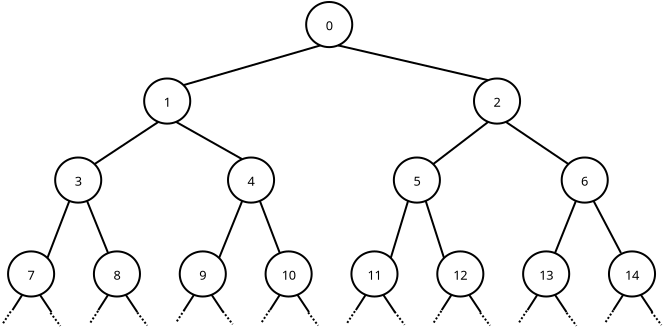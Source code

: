 <?xml version="1.0" encoding="UTF-8"?>
<dia:diagram xmlns:dia="http://www.lysator.liu.se/~alla/dia/">
  <dia:layer name="Background" visible="true" active="true">
    <dia:object type="Flowchart - Ellipse" version="0" id="O0">
      <dia:attribute name="obj_pos">
        <dia:point val="41.071,14.45"/>
      </dia:attribute>
      <dia:attribute name="obj_bb">
        <dia:rectangle val="41.021,14.4;43.426,16.756"/>
      </dia:attribute>
      <dia:attribute name="elem_corner">
        <dia:point val="41.071,14.45"/>
      </dia:attribute>
      <dia:attribute name="elem_width">
        <dia:real val="2.304"/>
      </dia:attribute>
      <dia:attribute name="elem_height">
        <dia:real val="2.256"/>
      </dia:attribute>
      <dia:attribute name="show_background">
        <dia:boolean val="true"/>
      </dia:attribute>
      <dia:attribute name="padding">
        <dia:real val="0.354"/>
      </dia:attribute>
      <dia:attribute name="text">
        <dia:composite type="text">
          <dia:attribute name="string">
            <dia:string>#6#</dia:string>
          </dia:attribute>
          <dia:attribute name="font">
            <dia:font family="sans" style="0" name="Helvetica"/>
          </dia:attribute>
          <dia:attribute name="height">
            <dia:real val="0.8"/>
          </dia:attribute>
          <dia:attribute name="pos">
            <dia:point val="42.224,15.773"/>
          </dia:attribute>
          <dia:attribute name="color">
            <dia:color val="#000000"/>
          </dia:attribute>
          <dia:attribute name="alignment">
            <dia:enum val="1"/>
          </dia:attribute>
        </dia:composite>
      </dia:attribute>
    </dia:object>
    <dia:object type="Standard - Line" version="0" id="O1">
      <dia:attribute name="obj_pos">
        <dia:point val="41.783,16.62"/>
      </dia:attribute>
      <dia:attribute name="obj_bb">
        <dia:rectangle val="40.671,16.555;41.848,19.296"/>
      </dia:attribute>
      <dia:attribute name="conn_endpoints">
        <dia:point val="41.783,16.62"/>
        <dia:point val="40.736,19.231"/>
      </dia:attribute>
      <dia:attribute name="numcp">
        <dia:int val="1"/>
      </dia:attribute>
      <dia:connections>
        <dia:connection handle="0" to="O0" connection="11"/>
        <dia:connection handle="1" to="O42" connection="3"/>
      </dia:connections>
    </dia:object>
    <dia:object type="Standard - Line" version="0" id="O2">
      <dia:attribute name="obj_pos">
        <dia:point val="42.664,16.62"/>
      </dia:attribute>
      <dia:attribute name="obj_bb">
        <dia:rectangle val="42.597,16.553;44.104,19.294"/>
      </dia:attribute>
      <dia:attribute name="conn_endpoints">
        <dia:point val="42.664,16.62"/>
        <dia:point val="44.036,19.227"/>
      </dia:attribute>
      <dia:attribute name="numcp">
        <dia:int val="1"/>
      </dia:attribute>
      <dia:connections>
        <dia:connection handle="0" to="O0" connection="13"/>
        <dia:connection handle="1" to="O39" connection="16"/>
      </dia:connections>
    </dia:object>
    <dia:object type="Flowchart - Ellipse" version="0" id="O3">
      <dia:attribute name="obj_pos">
        <dia:point val="24.387,14.45"/>
      </dia:attribute>
      <dia:attribute name="obj_bb">
        <dia:rectangle val="24.337,14.4;26.741,16.756"/>
      </dia:attribute>
      <dia:attribute name="elem_corner">
        <dia:point val="24.387,14.45"/>
      </dia:attribute>
      <dia:attribute name="elem_width">
        <dia:real val="2.304"/>
      </dia:attribute>
      <dia:attribute name="elem_height">
        <dia:real val="2.256"/>
      </dia:attribute>
      <dia:attribute name="show_background">
        <dia:boolean val="true"/>
      </dia:attribute>
      <dia:attribute name="padding">
        <dia:real val="0.354"/>
      </dia:attribute>
      <dia:attribute name="text">
        <dia:composite type="text">
          <dia:attribute name="string">
            <dia:string>#4#</dia:string>
          </dia:attribute>
          <dia:attribute name="font">
            <dia:font family="sans" style="0" name="Helvetica"/>
          </dia:attribute>
          <dia:attribute name="height">
            <dia:real val="0.8"/>
          </dia:attribute>
          <dia:attribute name="pos">
            <dia:point val="25.539,15.773"/>
          </dia:attribute>
          <dia:attribute name="color">
            <dia:color val="#000000"/>
          </dia:attribute>
          <dia:attribute name="alignment">
            <dia:enum val="1"/>
          </dia:attribute>
        </dia:composite>
      </dia:attribute>
    </dia:object>
    <dia:object type="Standard - Line" version="0" id="O4">
      <dia:attribute name="obj_pos">
        <dia:point val="25.098,16.62"/>
      </dia:attribute>
      <dia:attribute name="obj_bb">
        <dia:rectangle val="23.876,16.555;25.163,19.54"/>
      </dia:attribute>
      <dia:attribute name="conn_endpoints">
        <dia:point val="25.098,16.62"/>
        <dia:point val="23.941,19.475"/>
      </dia:attribute>
      <dia:attribute name="numcp">
        <dia:int val="1"/>
      </dia:attribute>
      <dia:connections>
        <dia:connection handle="0" to="O3" connection="11"/>
        <dia:connection handle="1" to="O30" connection="2"/>
      </dia:connections>
    </dia:object>
    <dia:object type="Standard - Line" version="0" id="O5">
      <dia:attribute name="obj_pos">
        <dia:point val="25.98,16.62"/>
      </dia:attribute>
      <dia:attribute name="obj_bb">
        <dia:rectangle val="25.916,16.555;27.042,19.295"/>
      </dia:attribute>
      <dia:attribute name="conn_endpoints">
        <dia:point val="25.98,16.62"/>
        <dia:point val="26.978,19.231"/>
      </dia:attribute>
      <dia:attribute name="numcp">
        <dia:int val="1"/>
      </dia:attribute>
      <dia:connections>
        <dia:connection handle="0" to="O3" connection="13"/>
        <dia:connection handle="1" to="O27" connection="5"/>
      </dia:connections>
    </dia:object>
    <dia:object type="Flowchart - Ellipse" version="0" id="O6">
      <dia:attribute name="obj_pos">
        <dia:point val="32.679,14.45"/>
      </dia:attribute>
      <dia:attribute name="obj_bb">
        <dia:rectangle val="32.629,14.4;35.034,16.756"/>
      </dia:attribute>
      <dia:attribute name="elem_corner">
        <dia:point val="32.679,14.45"/>
      </dia:attribute>
      <dia:attribute name="elem_width">
        <dia:real val="2.304"/>
      </dia:attribute>
      <dia:attribute name="elem_height">
        <dia:real val="2.256"/>
      </dia:attribute>
      <dia:attribute name="show_background">
        <dia:boolean val="true"/>
      </dia:attribute>
      <dia:attribute name="padding">
        <dia:real val="0.354"/>
      </dia:attribute>
      <dia:attribute name="text">
        <dia:composite type="text">
          <dia:attribute name="string">
            <dia:string>#5#</dia:string>
          </dia:attribute>
          <dia:attribute name="font">
            <dia:font family="sans" style="0" name="Helvetica"/>
          </dia:attribute>
          <dia:attribute name="height">
            <dia:real val="0.8"/>
          </dia:attribute>
          <dia:attribute name="pos">
            <dia:point val="33.831,15.773"/>
          </dia:attribute>
          <dia:attribute name="color">
            <dia:color val="#000000"/>
          </dia:attribute>
          <dia:attribute name="alignment">
            <dia:enum val="1"/>
          </dia:attribute>
        </dia:composite>
      </dia:attribute>
    </dia:object>
    <dia:object type="Standard - Line" version="0" id="O7">
      <dia:attribute name="obj_pos">
        <dia:point val="33.391,16.62"/>
      </dia:attribute>
      <dia:attribute name="obj_bb">
        <dia:rectangle val="32.463,16.558;33.453,19.538"/>
      </dia:attribute>
      <dia:attribute name="conn_endpoints">
        <dia:point val="33.391,16.62"/>
        <dia:point val="32.525,19.475"/>
      </dia:attribute>
      <dia:attribute name="numcp">
        <dia:int val="1"/>
      </dia:attribute>
      <dia:connections>
        <dia:connection handle="0" to="O6" connection="11"/>
        <dia:connection handle="1" to="O36" connection="2"/>
      </dia:connections>
    </dia:object>
    <dia:object type="Standard - Line" version="0" id="O8">
      <dia:attribute name="obj_pos">
        <dia:point val="34.272,16.62"/>
      </dia:attribute>
      <dia:attribute name="obj_bb">
        <dia:rectangle val="34.209,16.557;35.251,19.538"/>
      </dia:attribute>
      <dia:attribute name="conn_endpoints">
        <dia:point val="34.272,16.62"/>
        <dia:point val="35.188,19.475"/>
      </dia:attribute>
      <dia:attribute name="numcp">
        <dia:int val="1"/>
      </dia:attribute>
      <dia:connections>
        <dia:connection handle="0" to="O6" connection="13"/>
        <dia:connection handle="1" to="O33" connection="6"/>
      </dia:connections>
    </dia:object>
    <dia:object type="Flowchart - Ellipse" version="0" id="O9">
      <dia:attribute name="obj_pos">
        <dia:point val="15.745,14.45"/>
      </dia:attribute>
      <dia:attribute name="obj_bb">
        <dia:rectangle val="15.695,14.4;18.099,16.756"/>
      </dia:attribute>
      <dia:attribute name="elem_corner">
        <dia:point val="15.745,14.45"/>
      </dia:attribute>
      <dia:attribute name="elem_width">
        <dia:real val="2.304"/>
      </dia:attribute>
      <dia:attribute name="elem_height">
        <dia:real val="2.256"/>
      </dia:attribute>
      <dia:attribute name="show_background">
        <dia:boolean val="true"/>
      </dia:attribute>
      <dia:attribute name="padding">
        <dia:real val="0.354"/>
      </dia:attribute>
      <dia:attribute name="text">
        <dia:composite type="text">
          <dia:attribute name="string">
            <dia:string>#3#</dia:string>
          </dia:attribute>
          <dia:attribute name="font">
            <dia:font family="sans" style="0" name="Helvetica"/>
          </dia:attribute>
          <dia:attribute name="height">
            <dia:real val="0.8"/>
          </dia:attribute>
          <dia:attribute name="pos">
            <dia:point val="16.897,15.773"/>
          </dia:attribute>
          <dia:attribute name="color">
            <dia:color val="#000000"/>
          </dia:attribute>
          <dia:attribute name="alignment">
            <dia:enum val="1"/>
          </dia:attribute>
        </dia:composite>
      </dia:attribute>
    </dia:object>
    <dia:object type="Standard - Line" version="0" id="O10">
      <dia:attribute name="obj_pos">
        <dia:point val="16.456,16.62"/>
      </dia:attribute>
      <dia:attribute name="obj_bb">
        <dia:rectangle val="15.292,16.555;16.521,19.54"/>
      </dia:attribute>
      <dia:attribute name="conn_endpoints">
        <dia:point val="16.456,16.62"/>
        <dia:point val="15.357,19.475"/>
      </dia:attribute>
      <dia:attribute name="numcp">
        <dia:int val="1"/>
      </dia:attribute>
      <dia:connections>
        <dia:connection handle="0" to="O9" connection="11"/>
        <dia:connection handle="1" to="O24" connection="2"/>
      </dia:connections>
    </dia:object>
    <dia:object type="Standard - Line" version="0" id="O11">
      <dia:attribute name="obj_pos">
        <dia:point val="17.338,16.62"/>
      </dia:attribute>
      <dia:attribute name="obj_bb">
        <dia:rectangle val="17.273,16.555;18.459,19.296"/>
      </dia:attribute>
      <dia:attribute name="conn_endpoints">
        <dia:point val="17.338,16.62"/>
        <dia:point val="18.393,19.231"/>
      </dia:attribute>
      <dia:attribute name="numcp">
        <dia:int val="1"/>
      </dia:attribute>
      <dia:connections>
        <dia:connection handle="0" to="O9" connection="13"/>
        <dia:connection handle="1" to="O21" connection="5"/>
      </dia:connections>
    </dia:object>
    <dia:object type="Flowchart - Ellipse" version="0" id="O12">
      <dia:attribute name="obj_pos">
        <dia:point val="36.687,10.5"/>
      </dia:attribute>
      <dia:attribute name="obj_bb">
        <dia:rectangle val="36.637,10.45;39.041,12.806"/>
      </dia:attribute>
      <dia:attribute name="elem_corner">
        <dia:point val="36.687,10.5"/>
      </dia:attribute>
      <dia:attribute name="elem_width">
        <dia:real val="2.304"/>
      </dia:attribute>
      <dia:attribute name="elem_height">
        <dia:real val="2.256"/>
      </dia:attribute>
      <dia:attribute name="show_background">
        <dia:boolean val="true"/>
      </dia:attribute>
      <dia:attribute name="padding">
        <dia:real val="0.354"/>
      </dia:attribute>
      <dia:attribute name="text">
        <dia:composite type="text">
          <dia:attribute name="string">
            <dia:string>#2#</dia:string>
          </dia:attribute>
          <dia:attribute name="font">
            <dia:font family="sans" style="0" name="Helvetica"/>
          </dia:attribute>
          <dia:attribute name="height">
            <dia:real val="0.8"/>
          </dia:attribute>
          <dia:attribute name="pos">
            <dia:point val="37.839,11.823"/>
          </dia:attribute>
          <dia:attribute name="color">
            <dia:color val="#000000"/>
          </dia:attribute>
          <dia:attribute name="alignment">
            <dia:enum val="1"/>
          </dia:attribute>
        </dia:composite>
      </dia:attribute>
    </dia:object>
    <dia:object type="Standard - Line" version="0" id="O13">
      <dia:attribute name="obj_pos">
        <dia:point val="37.398,12.67"/>
      </dia:attribute>
      <dia:attribute name="obj_bb">
        <dia:rectangle val="34.576,12.6;37.468,14.851"/>
      </dia:attribute>
      <dia:attribute name="conn_endpoints">
        <dia:point val="37.398,12.67"/>
        <dia:point val="34.646,14.78"/>
      </dia:attribute>
      <dia:attribute name="numcp">
        <dia:int val="1"/>
      </dia:attribute>
      <dia:connections>
        <dia:connection handle="0" to="O12" connection="11"/>
        <dia:connection handle="1" to="O6" connection="2"/>
      </dia:connections>
    </dia:object>
    <dia:object type="Standard - Line" version="0" id="O14">
      <dia:attribute name="obj_pos">
        <dia:point val="38.28,12.67"/>
      </dia:attribute>
      <dia:attribute name="obj_bb">
        <dia:rectangle val="38.211,12.601;41.478,14.85"/>
      </dia:attribute>
      <dia:attribute name="conn_endpoints">
        <dia:point val="38.28,12.67"/>
        <dia:point val="41.409,14.78"/>
      </dia:attribute>
      <dia:attribute name="numcp">
        <dia:int val="1"/>
      </dia:attribute>
      <dia:connections>
        <dia:connection handle="0" to="O12" connection="13"/>
        <dia:connection handle="1" to="O0" connection="6"/>
      </dia:connections>
    </dia:object>
    <dia:object type="Flowchart - Ellipse" version="0" id="O15">
      <dia:attribute name="obj_pos">
        <dia:point val="20.195,10.5"/>
      </dia:attribute>
      <dia:attribute name="obj_bb">
        <dia:rectangle val="20.145,10.45;22.549,12.806"/>
      </dia:attribute>
      <dia:attribute name="elem_corner">
        <dia:point val="20.195,10.5"/>
      </dia:attribute>
      <dia:attribute name="elem_width">
        <dia:real val="2.304"/>
      </dia:attribute>
      <dia:attribute name="elem_height">
        <dia:real val="2.256"/>
      </dia:attribute>
      <dia:attribute name="show_background">
        <dia:boolean val="true"/>
      </dia:attribute>
      <dia:attribute name="padding">
        <dia:real val="0.354"/>
      </dia:attribute>
      <dia:attribute name="text">
        <dia:composite type="text">
          <dia:attribute name="string">
            <dia:string>#1#</dia:string>
          </dia:attribute>
          <dia:attribute name="font">
            <dia:font family="sans" style="0" name="Helvetica"/>
          </dia:attribute>
          <dia:attribute name="height">
            <dia:real val="0.8"/>
          </dia:attribute>
          <dia:attribute name="pos">
            <dia:point val="21.347,11.823"/>
          </dia:attribute>
          <dia:attribute name="color">
            <dia:color val="#000000"/>
          </dia:attribute>
          <dia:attribute name="alignment">
            <dia:enum val="1"/>
          </dia:attribute>
        </dia:composite>
      </dia:attribute>
    </dia:object>
    <dia:object type="Standard - Line" version="0" id="O16">
      <dia:attribute name="obj_pos">
        <dia:point val="20.906,12.67"/>
      </dia:attribute>
      <dia:attribute name="obj_bb">
        <dia:rectangle val="17.642,12.601;20.976,14.85"/>
      </dia:attribute>
      <dia:attribute name="conn_endpoints">
        <dia:point val="20.906,12.67"/>
        <dia:point val="17.712,14.78"/>
      </dia:attribute>
      <dia:attribute name="numcp">
        <dia:int val="1"/>
      </dia:attribute>
      <dia:connections>
        <dia:connection handle="0" to="O15" connection="11"/>
        <dia:connection handle="1" to="O9" connection="2"/>
      </dia:connections>
    </dia:object>
    <dia:object type="Standard - Line" version="0" id="O17">
      <dia:attribute name="obj_pos">
        <dia:point val="21.788,12.67"/>
      </dia:attribute>
      <dia:attribute name="obj_bb">
        <dia:rectangle val="21.72,12.602;25.166,14.604"/>
      </dia:attribute>
      <dia:attribute name="conn_endpoints">
        <dia:point val="21.788,12.67"/>
        <dia:point val="25.098,14.536"/>
      </dia:attribute>
      <dia:attribute name="numcp">
        <dia:int val="1"/>
      </dia:attribute>
      <dia:connections>
        <dia:connection handle="0" to="O15" connection="13"/>
        <dia:connection handle="1" to="O3" connection="5"/>
      </dia:connections>
    </dia:object>
    <dia:object type="Flowchart - Ellipse" version="0" id="O18">
      <dia:attribute name="obj_pos">
        <dia:point val="28.295,6.675"/>
      </dia:attribute>
      <dia:attribute name="obj_bb">
        <dia:rectangle val="28.245,6.625;30.649,8.981"/>
      </dia:attribute>
      <dia:attribute name="elem_corner">
        <dia:point val="28.295,6.675"/>
      </dia:attribute>
      <dia:attribute name="elem_width">
        <dia:real val="2.304"/>
      </dia:attribute>
      <dia:attribute name="elem_height">
        <dia:real val="2.256"/>
      </dia:attribute>
      <dia:attribute name="show_background">
        <dia:boolean val="true"/>
      </dia:attribute>
      <dia:attribute name="padding">
        <dia:real val="0.354"/>
      </dia:attribute>
      <dia:attribute name="text">
        <dia:composite type="text">
          <dia:attribute name="string">
            <dia:string>#0#</dia:string>
          </dia:attribute>
          <dia:attribute name="font">
            <dia:font family="sans" style="0" name="Helvetica"/>
          </dia:attribute>
          <dia:attribute name="height">
            <dia:real val="0.8"/>
          </dia:attribute>
          <dia:attribute name="pos">
            <dia:point val="29.447,7.998"/>
          </dia:attribute>
          <dia:attribute name="color">
            <dia:color val="#000000"/>
          </dia:attribute>
          <dia:attribute name="alignment">
            <dia:enum val="1"/>
          </dia:attribute>
        </dia:composite>
      </dia:attribute>
    </dia:object>
    <dia:object type="Standard - Line" version="0" id="O19">
      <dia:attribute name="obj_pos">
        <dia:point val="29.006,8.845"/>
      </dia:attribute>
      <dia:attribute name="obj_bb">
        <dia:rectangle val="22.1,8.783;29.068,10.892"/>
      </dia:attribute>
      <dia:attribute name="conn_endpoints">
        <dia:point val="29.006,8.845"/>
        <dia:point val="22.162,10.83"/>
      </dia:attribute>
      <dia:attribute name="numcp">
        <dia:int val="1"/>
      </dia:attribute>
      <dia:connections>
        <dia:connection handle="0" to="O18" connection="11"/>
        <dia:connection handle="1" to="O15" connection="2"/>
      </dia:connections>
    </dia:object>
    <dia:object type="Standard - Line" version="0" id="O20">
      <dia:attribute name="obj_pos">
        <dia:point val="29.888,8.845"/>
      </dia:attribute>
      <dia:attribute name="obj_bb">
        <dia:rectangle val="29.828,8.785;37.458,10.646"/>
      </dia:attribute>
      <dia:attribute name="conn_endpoints">
        <dia:point val="29.888,8.845"/>
        <dia:point val="37.398,10.586"/>
      </dia:attribute>
      <dia:attribute name="numcp">
        <dia:int val="1"/>
      </dia:attribute>
      <dia:connections>
        <dia:connection handle="0" to="O18" connection="13"/>
        <dia:connection handle="1" to="O12" connection="5"/>
      </dia:connections>
    </dia:object>
    <dia:group>
      <dia:object type="Flowchart - Ellipse" version="0" id="O21">
        <dia:attribute name="obj_pos">
          <dia:point val="17.682,19.145"/>
        </dia:attribute>
        <dia:attribute name="obj_bb">
          <dia:rectangle val="17.632,19.095;20.036,21.451"/>
        </dia:attribute>
        <dia:attribute name="elem_corner">
          <dia:point val="17.682,19.145"/>
        </dia:attribute>
        <dia:attribute name="elem_width">
          <dia:real val="2.304"/>
        </dia:attribute>
        <dia:attribute name="elem_height">
          <dia:real val="2.256"/>
        </dia:attribute>
        <dia:attribute name="show_background">
          <dia:boolean val="true"/>
        </dia:attribute>
        <dia:attribute name="padding">
          <dia:real val="0.354"/>
        </dia:attribute>
        <dia:attribute name="text">
          <dia:composite type="text">
            <dia:attribute name="string">
              <dia:string>#8#</dia:string>
            </dia:attribute>
            <dia:attribute name="font">
              <dia:font family="sans" style="0" name="Helvetica"/>
            </dia:attribute>
            <dia:attribute name="height">
              <dia:real val="0.8"/>
            </dia:attribute>
            <dia:attribute name="pos">
              <dia:point val="18.834,20.468"/>
            </dia:attribute>
            <dia:attribute name="color">
              <dia:color val="#000000"/>
            </dia:attribute>
            <dia:attribute name="alignment">
              <dia:enum val="1"/>
            </dia:attribute>
          </dia:composite>
        </dia:attribute>
      </dia:object>
      <dia:object type="Standard - Line" version="0" id="O22">
        <dia:attribute name="obj_pos">
          <dia:point val="18.393,21.315"/>
        </dia:attribute>
        <dia:attribute name="obj_bb">
          <dia:rectangle val="17.833,21.246;18.462,22.149"/>
        </dia:attribute>
        <dia:attribute name="conn_endpoints">
          <dia:point val="18.393,21.315"/>
          <dia:point val="17.902,22.08"/>
        </dia:attribute>
        <dia:attribute name="numcp">
          <dia:int val="1"/>
        </dia:attribute>
        <dia:connections>
          <dia:connection handle="0" to="O21" connection="11"/>
        </dia:connections>
      </dia:object>
      <dia:object type="Standard - Line" version="0" id="O23">
        <dia:attribute name="obj_pos">
          <dia:point val="19.275,21.315"/>
        </dia:attribute>
        <dia:attribute name="obj_bb">
          <dia:rectangle val="19.206,21.246;19.922,22.249"/>
        </dia:attribute>
        <dia:attribute name="conn_endpoints">
          <dia:point val="19.275,21.315"/>
          <dia:point val="19.852,22.18"/>
        </dia:attribute>
        <dia:attribute name="numcp">
          <dia:int val="1"/>
        </dia:attribute>
        <dia:connections>
          <dia:connection handle="0" to="O21" connection="13"/>
        </dia:connections>
      </dia:object>
      <dia:object type="Flowchart - Ellipse" version="0" id="O24">
        <dia:attribute name="obj_pos">
          <dia:point val="13.39,19.145"/>
        </dia:attribute>
        <dia:attribute name="obj_bb">
          <dia:rectangle val="13.34,19.095;15.744,21.451"/>
        </dia:attribute>
        <dia:attribute name="elem_corner">
          <dia:point val="13.39,19.145"/>
        </dia:attribute>
        <dia:attribute name="elem_width">
          <dia:real val="2.304"/>
        </dia:attribute>
        <dia:attribute name="elem_height">
          <dia:real val="2.256"/>
        </dia:attribute>
        <dia:attribute name="show_background">
          <dia:boolean val="true"/>
        </dia:attribute>
        <dia:attribute name="padding">
          <dia:real val="0.354"/>
        </dia:attribute>
        <dia:attribute name="text">
          <dia:composite type="text">
            <dia:attribute name="string">
              <dia:string>#7#</dia:string>
            </dia:attribute>
            <dia:attribute name="font">
              <dia:font family="sans" style="0" name="Helvetica"/>
            </dia:attribute>
            <dia:attribute name="height">
              <dia:real val="0.8"/>
            </dia:attribute>
            <dia:attribute name="pos">
              <dia:point val="14.542,20.468"/>
            </dia:attribute>
            <dia:attribute name="color">
              <dia:color val="#000000"/>
            </dia:attribute>
            <dia:attribute name="alignment">
              <dia:enum val="1"/>
            </dia:attribute>
          </dia:composite>
        </dia:attribute>
      </dia:object>
      <dia:object type="Standard - Line" version="0" id="O25">
        <dia:attribute name="obj_pos">
          <dia:point val="14.101,21.315"/>
        </dia:attribute>
        <dia:attribute name="obj_bb">
          <dia:rectangle val="13.541,21.246;14.17,22.149"/>
        </dia:attribute>
        <dia:attribute name="conn_endpoints">
          <dia:point val="14.101,21.315"/>
          <dia:point val="13.61,22.08"/>
        </dia:attribute>
        <dia:attribute name="numcp">
          <dia:int val="1"/>
        </dia:attribute>
        <dia:connections>
          <dia:connection handle="0" to="O24" connection="11"/>
        </dia:connections>
      </dia:object>
      <dia:object type="Standard - Line" version="0" id="O26">
        <dia:attribute name="obj_pos">
          <dia:point val="14.983,21.315"/>
        </dia:attribute>
        <dia:attribute name="obj_bb">
          <dia:rectangle val="14.914,21.246;15.629,22.249"/>
        </dia:attribute>
        <dia:attribute name="conn_endpoints">
          <dia:point val="14.983,21.315"/>
          <dia:point val="15.56,22.18"/>
        </dia:attribute>
        <dia:attribute name="numcp">
          <dia:int val="1"/>
        </dia:attribute>
        <dia:connections>
          <dia:connection handle="0" to="O24" connection="13"/>
        </dia:connections>
      </dia:object>
    </dia:group>
    <dia:group>
      <dia:object type="Flowchart - Ellipse" version="0" id="O27">
        <dia:attribute name="obj_pos">
          <dia:point val="26.266,19.145"/>
        </dia:attribute>
        <dia:attribute name="obj_bb">
          <dia:rectangle val="26.216,19.095;28.621,21.451"/>
        </dia:attribute>
        <dia:attribute name="elem_corner">
          <dia:point val="26.266,19.145"/>
        </dia:attribute>
        <dia:attribute name="elem_width">
          <dia:real val="2.304"/>
        </dia:attribute>
        <dia:attribute name="elem_height">
          <dia:real val="2.256"/>
        </dia:attribute>
        <dia:attribute name="show_background">
          <dia:boolean val="true"/>
        </dia:attribute>
        <dia:attribute name="padding">
          <dia:real val="0.354"/>
        </dia:attribute>
        <dia:attribute name="text">
          <dia:composite type="text">
            <dia:attribute name="string">
              <dia:string>#10#</dia:string>
            </dia:attribute>
            <dia:attribute name="font">
              <dia:font family="sans" style="0" name="Helvetica"/>
            </dia:attribute>
            <dia:attribute name="height">
              <dia:real val="0.8"/>
            </dia:attribute>
            <dia:attribute name="pos">
              <dia:point val="27.419,20.468"/>
            </dia:attribute>
            <dia:attribute name="color">
              <dia:color val="#000000"/>
            </dia:attribute>
            <dia:attribute name="alignment">
              <dia:enum val="1"/>
            </dia:attribute>
          </dia:composite>
        </dia:attribute>
      </dia:object>
      <dia:object type="Standard - Line" version="0" id="O28">
        <dia:attribute name="obj_pos">
          <dia:point val="26.978,21.315"/>
        </dia:attribute>
        <dia:attribute name="obj_bb">
          <dia:rectangle val="26.417,21.246;27.047,22.149"/>
        </dia:attribute>
        <dia:attribute name="conn_endpoints">
          <dia:point val="26.978,21.315"/>
          <dia:point val="26.486,22.08"/>
        </dia:attribute>
        <dia:attribute name="numcp">
          <dia:int val="1"/>
        </dia:attribute>
        <dia:connections>
          <dia:connection handle="0" to="O27" connection="11"/>
        </dia:connections>
      </dia:object>
      <dia:object type="Standard - Line" version="0" id="O29">
        <dia:attribute name="obj_pos">
          <dia:point val="27.859,21.315"/>
        </dia:attribute>
        <dia:attribute name="obj_bb">
          <dia:rectangle val="27.79,21.246;28.506,22.249"/>
        </dia:attribute>
        <dia:attribute name="conn_endpoints">
          <dia:point val="27.859,21.315"/>
          <dia:point val="28.436,22.18"/>
        </dia:attribute>
        <dia:attribute name="numcp">
          <dia:int val="1"/>
        </dia:attribute>
        <dia:connections>
          <dia:connection handle="0" to="O27" connection="13"/>
        </dia:connections>
      </dia:object>
      <dia:object type="Flowchart - Ellipse" version="0" id="O30">
        <dia:attribute name="obj_pos">
          <dia:point val="21.974,19.145"/>
        </dia:attribute>
        <dia:attribute name="obj_bb">
          <dia:rectangle val="21.924,19.095;24.329,21.451"/>
        </dia:attribute>
        <dia:attribute name="elem_corner">
          <dia:point val="21.974,19.145"/>
        </dia:attribute>
        <dia:attribute name="elem_width">
          <dia:real val="2.304"/>
        </dia:attribute>
        <dia:attribute name="elem_height">
          <dia:real val="2.256"/>
        </dia:attribute>
        <dia:attribute name="show_background">
          <dia:boolean val="true"/>
        </dia:attribute>
        <dia:attribute name="padding">
          <dia:real val="0.354"/>
        </dia:attribute>
        <dia:attribute name="text">
          <dia:composite type="text">
            <dia:attribute name="string">
              <dia:string>#9#</dia:string>
            </dia:attribute>
            <dia:attribute name="font">
              <dia:font family="sans" style="0" name="Helvetica"/>
            </dia:attribute>
            <dia:attribute name="height">
              <dia:real val="0.8"/>
            </dia:attribute>
            <dia:attribute name="pos">
              <dia:point val="23.127,20.468"/>
            </dia:attribute>
            <dia:attribute name="color">
              <dia:color val="#000000"/>
            </dia:attribute>
            <dia:attribute name="alignment">
              <dia:enum val="1"/>
            </dia:attribute>
          </dia:composite>
        </dia:attribute>
      </dia:object>
      <dia:object type="Standard - Line" version="0" id="O31">
        <dia:attribute name="obj_pos">
          <dia:point val="22.686,21.315"/>
        </dia:attribute>
        <dia:attribute name="obj_bb">
          <dia:rectangle val="22.125,21.246;22.755,22.149"/>
        </dia:attribute>
        <dia:attribute name="conn_endpoints">
          <dia:point val="22.686,21.315"/>
          <dia:point val="22.194,22.08"/>
        </dia:attribute>
        <dia:attribute name="numcp">
          <dia:int val="1"/>
        </dia:attribute>
        <dia:connections>
          <dia:connection handle="0" to="O30" connection="11"/>
        </dia:connections>
      </dia:object>
      <dia:object type="Standard - Line" version="0" id="O32">
        <dia:attribute name="obj_pos">
          <dia:point val="23.567,21.315"/>
        </dia:attribute>
        <dia:attribute name="obj_bb">
          <dia:rectangle val="23.498,21.246;24.214,22.249"/>
        </dia:attribute>
        <dia:attribute name="conn_endpoints">
          <dia:point val="23.567,21.315"/>
          <dia:point val="24.144,22.18"/>
        </dia:attribute>
        <dia:attribute name="numcp">
          <dia:int val="1"/>
        </dia:attribute>
        <dia:connections>
          <dia:connection handle="0" to="O30" connection="13"/>
        </dia:connections>
      </dia:object>
    </dia:group>
    <dia:group>
      <dia:object type="Flowchart - Ellipse" version="0" id="O33">
        <dia:attribute name="obj_pos">
          <dia:point val="34.851,19.145"/>
        </dia:attribute>
        <dia:attribute name="obj_bb">
          <dia:rectangle val="34.801,19.095;37.205,21.451"/>
        </dia:attribute>
        <dia:attribute name="elem_corner">
          <dia:point val="34.851,19.145"/>
        </dia:attribute>
        <dia:attribute name="elem_width">
          <dia:real val="2.304"/>
        </dia:attribute>
        <dia:attribute name="elem_height">
          <dia:real val="2.256"/>
        </dia:attribute>
        <dia:attribute name="show_background">
          <dia:boolean val="true"/>
        </dia:attribute>
        <dia:attribute name="padding">
          <dia:real val="0.354"/>
        </dia:attribute>
        <dia:attribute name="text">
          <dia:composite type="text">
            <dia:attribute name="string">
              <dia:string>#12#</dia:string>
            </dia:attribute>
            <dia:attribute name="font">
              <dia:font family="sans" style="0" name="Helvetica"/>
            </dia:attribute>
            <dia:attribute name="height">
              <dia:real val="0.8"/>
            </dia:attribute>
            <dia:attribute name="pos">
              <dia:point val="36.003,20.468"/>
            </dia:attribute>
            <dia:attribute name="color">
              <dia:color val="#000000"/>
            </dia:attribute>
            <dia:attribute name="alignment">
              <dia:enum val="1"/>
            </dia:attribute>
          </dia:composite>
        </dia:attribute>
      </dia:object>
      <dia:object type="Standard - Line" version="0" id="O34">
        <dia:attribute name="obj_pos">
          <dia:point val="35.562,21.315"/>
        </dia:attribute>
        <dia:attribute name="obj_bb">
          <dia:rectangle val="35.002,21.246;35.631,22.149"/>
        </dia:attribute>
        <dia:attribute name="conn_endpoints">
          <dia:point val="35.562,21.315"/>
          <dia:point val="35.071,22.08"/>
        </dia:attribute>
        <dia:attribute name="numcp">
          <dia:int val="1"/>
        </dia:attribute>
        <dia:connections>
          <dia:connection handle="0" to="O33" connection="11"/>
        </dia:connections>
      </dia:object>
      <dia:object type="Standard - Line" version="0" id="O35">
        <dia:attribute name="obj_pos">
          <dia:point val="36.444,21.315"/>
        </dia:attribute>
        <dia:attribute name="obj_bb">
          <dia:rectangle val="36.374,21.246;37.09,22.249"/>
        </dia:attribute>
        <dia:attribute name="conn_endpoints">
          <dia:point val="36.444,21.315"/>
          <dia:point val="37.021,22.18"/>
        </dia:attribute>
        <dia:attribute name="numcp">
          <dia:int val="1"/>
        </dia:attribute>
        <dia:connections>
          <dia:connection handle="0" to="O33" connection="13"/>
        </dia:connections>
      </dia:object>
      <dia:object type="Flowchart - Ellipse" version="0" id="O36">
        <dia:attribute name="obj_pos">
          <dia:point val="30.558,19.145"/>
        </dia:attribute>
        <dia:attribute name="obj_bb">
          <dia:rectangle val="30.509,19.095;32.913,21.451"/>
        </dia:attribute>
        <dia:attribute name="elem_corner">
          <dia:point val="30.558,19.145"/>
        </dia:attribute>
        <dia:attribute name="elem_width">
          <dia:real val="2.304"/>
        </dia:attribute>
        <dia:attribute name="elem_height">
          <dia:real val="2.256"/>
        </dia:attribute>
        <dia:attribute name="show_background">
          <dia:boolean val="true"/>
        </dia:attribute>
        <dia:attribute name="padding">
          <dia:real val="0.354"/>
        </dia:attribute>
        <dia:attribute name="text">
          <dia:composite type="text">
            <dia:attribute name="string">
              <dia:string>#11#</dia:string>
            </dia:attribute>
            <dia:attribute name="font">
              <dia:font family="sans" style="0" name="Helvetica"/>
            </dia:attribute>
            <dia:attribute name="height">
              <dia:real val="0.8"/>
            </dia:attribute>
            <dia:attribute name="pos">
              <dia:point val="31.711,20.468"/>
            </dia:attribute>
            <dia:attribute name="color">
              <dia:color val="#000000"/>
            </dia:attribute>
            <dia:attribute name="alignment">
              <dia:enum val="1"/>
            </dia:attribute>
          </dia:composite>
        </dia:attribute>
      </dia:object>
      <dia:object type="Standard - Line" version="0" id="O37">
        <dia:attribute name="obj_pos">
          <dia:point val="31.27,21.315"/>
        </dia:attribute>
        <dia:attribute name="obj_bb">
          <dia:rectangle val="30.709,21.246;31.339,22.149"/>
        </dia:attribute>
        <dia:attribute name="conn_endpoints">
          <dia:point val="31.27,21.315"/>
          <dia:point val="30.779,22.08"/>
        </dia:attribute>
        <dia:attribute name="numcp">
          <dia:int val="1"/>
        </dia:attribute>
        <dia:connections>
          <dia:connection handle="0" to="O36" connection="11"/>
        </dia:connections>
      </dia:object>
      <dia:object type="Standard - Line" version="0" id="O38">
        <dia:attribute name="obj_pos">
          <dia:point val="32.152,21.315"/>
        </dia:attribute>
        <dia:attribute name="obj_bb">
          <dia:rectangle val="32.082,21.246;32.798,22.249"/>
        </dia:attribute>
        <dia:attribute name="conn_endpoints">
          <dia:point val="32.152,21.315"/>
          <dia:point val="32.729,22.18"/>
        </dia:attribute>
        <dia:attribute name="numcp">
          <dia:int val="1"/>
        </dia:attribute>
        <dia:connections>
          <dia:connection handle="0" to="O36" connection="13"/>
        </dia:connections>
      </dia:object>
    </dia:group>
    <dia:group>
      <dia:object type="Flowchart - Ellipse" version="0" id="O39">
        <dia:attribute name="obj_pos">
          <dia:point val="43.435,19.145"/>
        </dia:attribute>
        <dia:attribute name="obj_bb">
          <dia:rectangle val="43.385,19.095;45.789,21.451"/>
        </dia:attribute>
        <dia:attribute name="elem_corner">
          <dia:point val="43.435,19.145"/>
        </dia:attribute>
        <dia:attribute name="elem_width">
          <dia:real val="2.304"/>
        </dia:attribute>
        <dia:attribute name="elem_height">
          <dia:real val="2.256"/>
        </dia:attribute>
        <dia:attribute name="show_background">
          <dia:boolean val="true"/>
        </dia:attribute>
        <dia:attribute name="padding">
          <dia:real val="0.354"/>
        </dia:attribute>
        <dia:attribute name="text">
          <dia:composite type="text">
            <dia:attribute name="string">
              <dia:string>#14#</dia:string>
            </dia:attribute>
            <dia:attribute name="font">
              <dia:font family="sans" style="0" name="Helvetica"/>
            </dia:attribute>
            <dia:attribute name="height">
              <dia:real val="0.8"/>
            </dia:attribute>
            <dia:attribute name="pos">
              <dia:point val="44.587,20.468"/>
            </dia:attribute>
            <dia:attribute name="color">
              <dia:color val="#000000"/>
            </dia:attribute>
            <dia:attribute name="alignment">
              <dia:enum val="1"/>
            </dia:attribute>
          </dia:composite>
        </dia:attribute>
      </dia:object>
      <dia:object type="Standard - Line" version="0" id="O40">
        <dia:attribute name="obj_pos">
          <dia:point val="44.146,21.315"/>
        </dia:attribute>
        <dia:attribute name="obj_bb">
          <dia:rectangle val="43.586,21.246;44.215,22.149"/>
        </dia:attribute>
        <dia:attribute name="conn_endpoints">
          <dia:point val="44.146,21.315"/>
          <dia:point val="43.655,22.08"/>
        </dia:attribute>
        <dia:attribute name="numcp">
          <dia:int val="1"/>
        </dia:attribute>
        <dia:connections>
          <dia:connection handle="0" to="O39" connection="11"/>
        </dia:connections>
      </dia:object>
      <dia:object type="Standard - Line" version="0" id="O41">
        <dia:attribute name="obj_pos">
          <dia:point val="45.028,21.315"/>
        </dia:attribute>
        <dia:attribute name="obj_bb">
          <dia:rectangle val="44.959,21.246;45.674,22.249"/>
        </dia:attribute>
        <dia:attribute name="conn_endpoints">
          <dia:point val="45.028,21.315"/>
          <dia:point val="45.605,22.18"/>
        </dia:attribute>
        <dia:attribute name="numcp">
          <dia:int val="1"/>
        </dia:attribute>
        <dia:connections>
          <dia:connection handle="0" to="O39" connection="13"/>
        </dia:connections>
      </dia:object>
      <dia:object type="Flowchart - Ellipse" version="0" id="O42">
        <dia:attribute name="obj_pos">
          <dia:point val="39.143,19.145"/>
        </dia:attribute>
        <dia:attribute name="obj_bb">
          <dia:rectangle val="39.093,19.095;41.497,21.451"/>
        </dia:attribute>
        <dia:attribute name="elem_corner">
          <dia:point val="39.143,19.145"/>
        </dia:attribute>
        <dia:attribute name="elem_width">
          <dia:real val="2.304"/>
        </dia:attribute>
        <dia:attribute name="elem_height">
          <dia:real val="2.256"/>
        </dia:attribute>
        <dia:attribute name="show_background">
          <dia:boolean val="true"/>
        </dia:attribute>
        <dia:attribute name="padding">
          <dia:real val="0.354"/>
        </dia:attribute>
        <dia:attribute name="text">
          <dia:composite type="text">
            <dia:attribute name="string">
              <dia:string>#13#</dia:string>
            </dia:attribute>
            <dia:attribute name="font">
              <dia:font family="sans" style="0" name="Helvetica"/>
            </dia:attribute>
            <dia:attribute name="height">
              <dia:real val="0.8"/>
            </dia:attribute>
            <dia:attribute name="pos">
              <dia:point val="40.295,20.468"/>
            </dia:attribute>
            <dia:attribute name="color">
              <dia:color val="#000000"/>
            </dia:attribute>
            <dia:attribute name="alignment">
              <dia:enum val="1"/>
            </dia:attribute>
          </dia:composite>
        </dia:attribute>
      </dia:object>
      <dia:object type="Standard - Line" version="0" id="O43">
        <dia:attribute name="obj_pos">
          <dia:point val="39.854,21.315"/>
        </dia:attribute>
        <dia:attribute name="obj_bb">
          <dia:rectangle val="39.294,21.246;39.923,22.149"/>
        </dia:attribute>
        <dia:attribute name="conn_endpoints">
          <dia:point val="39.854,21.315"/>
          <dia:point val="39.363,22.08"/>
        </dia:attribute>
        <dia:attribute name="numcp">
          <dia:int val="1"/>
        </dia:attribute>
        <dia:connections>
          <dia:connection handle="0" to="O42" connection="11"/>
        </dia:connections>
      </dia:object>
      <dia:object type="Standard - Line" version="0" id="O44">
        <dia:attribute name="obj_pos">
          <dia:point val="40.736,21.315"/>
        </dia:attribute>
        <dia:attribute name="obj_bb">
          <dia:rectangle val="40.666,21.246;41.382,22.249"/>
        </dia:attribute>
        <dia:attribute name="conn_endpoints">
          <dia:point val="40.736,21.315"/>
          <dia:point val="41.313,22.18"/>
        </dia:attribute>
        <dia:attribute name="numcp">
          <dia:int val="1"/>
        </dia:attribute>
        <dia:connections>
          <dia:connection handle="0" to="O42" connection="13"/>
        </dia:connections>
      </dia:object>
    </dia:group>
    <dia:object type="Standard - Line" version="0" id="O45">
      <dia:attribute name="obj_pos">
        <dia:point val="13.525,22.15"/>
      </dia:attribute>
      <dia:attribute name="obj_bb">
        <dia:rectangle val="13.037,22.081;13.594,22.857"/>
      </dia:attribute>
      <dia:attribute name="conn_endpoints">
        <dia:point val="13.525,22.15"/>
        <dia:point val="13.106,22.788"/>
      </dia:attribute>
      <dia:attribute name="numcp">
        <dia:int val="1"/>
      </dia:attribute>
      <dia:attribute name="line_style">
        <dia:enum val="4"/>
      </dia:attribute>
    </dia:object>
    <dia:object type="Standard - Line" version="0" id="O46">
      <dia:attribute name="obj_pos">
        <dia:point val="17.892,22.119"/>
      </dia:attribute>
      <dia:attribute name="obj_bb">
        <dia:rectangle val="17.404,22.05;17.961,22.826"/>
      </dia:attribute>
      <dia:attribute name="conn_endpoints">
        <dia:point val="17.892,22.119"/>
        <dia:point val="17.473,22.757"/>
      </dia:attribute>
      <dia:attribute name="numcp">
        <dia:int val="1"/>
      </dia:attribute>
      <dia:attribute name="line_style">
        <dia:enum val="4"/>
      </dia:attribute>
    </dia:object>
    <dia:object type="Standard - Line" version="0" id="O47">
      <dia:attribute name="obj_pos">
        <dia:point val="22.214,22.057"/>
      </dia:attribute>
      <dia:attribute name="obj_bb">
        <dia:rectangle val="21.726,21.988;22.284,22.764"/>
      </dia:attribute>
      <dia:attribute name="conn_endpoints">
        <dia:point val="22.214,22.057"/>
        <dia:point val="21.795,22.694"/>
      </dia:attribute>
      <dia:attribute name="numcp">
        <dia:int val="1"/>
      </dia:attribute>
      <dia:attribute name="line_style">
        <dia:enum val="4"/>
      </dia:attribute>
    </dia:object>
    <dia:object type="Standard - Line" version="0" id="O48">
      <dia:attribute name="obj_pos">
        <dia:point val="26.462,22.094"/>
      </dia:attribute>
      <dia:attribute name="obj_bb">
        <dia:rectangle val="25.974,22.025;26.531,22.801"/>
      </dia:attribute>
      <dia:attribute name="conn_endpoints">
        <dia:point val="26.462,22.094"/>
        <dia:point val="26.043,22.732"/>
      </dia:attribute>
      <dia:attribute name="numcp">
        <dia:int val="1"/>
      </dia:attribute>
      <dia:attribute name="line_style">
        <dia:enum val="4"/>
      </dia:attribute>
    </dia:object>
    <dia:object type="Standard - Line" version="0" id="O49">
      <dia:attribute name="obj_pos">
        <dia:point val="30.734,22.132"/>
      </dia:attribute>
      <dia:attribute name="obj_bb">
        <dia:rectangle val="30.246,22.062;30.803,22.838"/>
      </dia:attribute>
      <dia:attribute name="conn_endpoints">
        <dia:point val="30.734,22.132"/>
        <dia:point val="30.315,22.769"/>
      </dia:attribute>
      <dia:attribute name="numcp">
        <dia:int val="1"/>
      </dia:attribute>
      <dia:attribute name="line_style">
        <dia:enum val="4"/>
      </dia:attribute>
    </dia:object>
    <dia:object type="Standard - Line" version="0" id="O50">
      <dia:attribute name="obj_pos">
        <dia:point val="35.057,22.119"/>
      </dia:attribute>
      <dia:attribute name="obj_bb">
        <dia:rectangle val="34.569,22.05;35.126,22.826"/>
      </dia:attribute>
      <dia:attribute name="conn_endpoints">
        <dia:point val="35.057,22.119"/>
        <dia:point val="34.638,22.757"/>
      </dia:attribute>
      <dia:attribute name="numcp">
        <dia:int val="1"/>
      </dia:attribute>
      <dia:attribute name="line_style">
        <dia:enum val="4"/>
      </dia:attribute>
    </dia:object>
    <dia:object type="Standard - Line" version="0" id="O51">
      <dia:attribute name="obj_pos">
        <dia:point val="39.329,22.107"/>
      </dia:attribute>
      <dia:attribute name="obj_bb">
        <dia:rectangle val="38.841,22.038;39.398,22.814"/>
      </dia:attribute>
      <dia:attribute name="conn_endpoints">
        <dia:point val="39.329,22.107"/>
        <dia:point val="38.91,22.744"/>
      </dia:attribute>
      <dia:attribute name="numcp">
        <dia:int val="1"/>
      </dia:attribute>
      <dia:attribute name="line_style">
        <dia:enum val="4"/>
      </dia:attribute>
    </dia:object>
    <dia:object type="Standard - Line" version="0" id="O52">
      <dia:attribute name="obj_pos">
        <dia:point val="43.652,22.094"/>
      </dia:attribute>
      <dia:attribute name="obj_bb">
        <dia:rectangle val="43.164,22.025;43.721,22.801"/>
      </dia:attribute>
      <dia:attribute name="conn_endpoints">
        <dia:point val="43.652,22.094"/>
        <dia:point val="43.233,22.732"/>
      </dia:attribute>
      <dia:attribute name="numcp">
        <dia:int val="1"/>
      </dia:attribute>
      <dia:attribute name="line_style">
        <dia:enum val="4"/>
      </dia:attribute>
    </dia:object>
    <dia:object type="Standard - Line" version="0" id="O53">
      <dia:attribute name="obj_pos">
        <dia:point val="15.506,22.212"/>
      </dia:attribute>
      <dia:attribute name="obj_bb">
        <dia:rectangle val="15.436,22.142;16.076,22.939"/>
      </dia:attribute>
      <dia:attribute name="conn_endpoints">
        <dia:point val="15.506,22.212"/>
        <dia:point val="16.005,22.869"/>
      </dia:attribute>
      <dia:attribute name="numcp">
        <dia:int val="1"/>
      </dia:attribute>
      <dia:attribute name="line_style">
        <dia:enum val="4"/>
      </dia:attribute>
    </dia:object>
    <dia:object type="Standard - Line" version="0" id="O54">
      <dia:attribute name="obj_pos">
        <dia:point val="19.849,22.195"/>
      </dia:attribute>
      <dia:attribute name="obj_bb">
        <dia:rectangle val="19.779,22.125;20.418,22.922"/>
      </dia:attribute>
      <dia:attribute name="conn_endpoints">
        <dia:point val="19.849,22.195"/>
        <dia:point val="20.348,22.852"/>
      </dia:attribute>
      <dia:attribute name="numcp">
        <dia:int val="1"/>
      </dia:attribute>
      <dia:attribute name="line_style">
        <dia:enum val="4"/>
      </dia:attribute>
    </dia:object>
    <dia:object type="Standard - Line" version="0" id="O55">
      <dia:attribute name="obj_pos">
        <dia:point val="24.121,22.133"/>
      </dia:attribute>
      <dia:attribute name="obj_bb">
        <dia:rectangle val="24.051,22.062;24.691,22.859"/>
      </dia:attribute>
      <dia:attribute name="conn_endpoints">
        <dia:point val="24.121,22.133"/>
        <dia:point val="24.62,22.789"/>
      </dia:attribute>
      <dia:attribute name="numcp">
        <dia:int val="1"/>
      </dia:attribute>
      <dia:attribute name="line_style">
        <dia:enum val="4"/>
      </dia:attribute>
    </dia:object>
    <dia:object type="Standard - Line" version="0" id="O56">
      <dia:attribute name="obj_pos">
        <dia:point val="28.394,22.195"/>
      </dia:attribute>
      <dia:attribute name="obj_bb">
        <dia:rectangle val="28.324,22.125;28.963,22.922"/>
      </dia:attribute>
      <dia:attribute name="conn_endpoints">
        <dia:point val="28.394,22.195"/>
        <dia:point val="28.893,22.852"/>
      </dia:attribute>
      <dia:attribute name="numcp">
        <dia:int val="1"/>
      </dia:attribute>
      <dia:attribute name="line_style">
        <dia:enum val="4"/>
      </dia:attribute>
    </dia:object>
    <dia:object type="Standard - Line" version="0" id="O57">
      <dia:attribute name="obj_pos">
        <dia:point val="32.716,22.158"/>
      </dia:attribute>
      <dia:attribute name="obj_bb">
        <dia:rectangle val="32.646,22.087;33.285,22.884"/>
      </dia:attribute>
      <dia:attribute name="conn_endpoints">
        <dia:point val="32.716,22.158"/>
        <dia:point val="33.215,22.814"/>
      </dia:attribute>
      <dia:attribute name="numcp">
        <dia:int val="1"/>
      </dia:attribute>
      <dia:attribute name="line_style">
        <dia:enum val="4"/>
      </dia:attribute>
    </dia:object>
    <dia:object type="Standard - Line" version="0" id="O58">
      <dia:attribute name="obj_pos">
        <dia:point val="36.989,22.195"/>
      </dia:attribute>
      <dia:attribute name="obj_bb">
        <dia:rectangle val="36.919,22.125;37.558,22.922"/>
      </dia:attribute>
      <dia:attribute name="conn_endpoints">
        <dia:point val="36.989,22.195"/>
        <dia:point val="37.488,22.852"/>
      </dia:attribute>
      <dia:attribute name="numcp">
        <dia:int val="1"/>
      </dia:attribute>
      <dia:attribute name="line_style">
        <dia:enum val="4"/>
      </dia:attribute>
    </dia:object>
    <dia:object type="Standard - Line" version="0" id="O59">
      <dia:attribute name="obj_pos">
        <dia:point val="41.311,22.208"/>
      </dia:attribute>
      <dia:attribute name="obj_bb">
        <dia:rectangle val="41.241,22.137;41.88,22.934"/>
      </dia:attribute>
      <dia:attribute name="conn_endpoints">
        <dia:point val="41.311,22.208"/>
        <dia:point val="41.81,22.864"/>
      </dia:attribute>
      <dia:attribute name="numcp">
        <dia:int val="1"/>
      </dia:attribute>
      <dia:attribute name="line_style">
        <dia:enum val="4"/>
      </dia:attribute>
    </dia:object>
    <dia:object type="Standard - Line" version="0" id="O60">
      <dia:attribute name="obj_pos">
        <dia:point val="45.559,22.17"/>
      </dia:attribute>
      <dia:attribute name="obj_bb">
        <dia:rectangle val="45.489,22.1;46.128,22.897"/>
      </dia:attribute>
      <dia:attribute name="conn_endpoints">
        <dia:point val="45.559,22.17"/>
        <dia:point val="46.058,22.827"/>
      </dia:attribute>
      <dia:attribute name="numcp">
        <dia:int val="1"/>
      </dia:attribute>
      <dia:attribute name="line_style">
        <dia:enum val="4"/>
      </dia:attribute>
    </dia:object>
  </dia:layer>
</dia:diagram>
